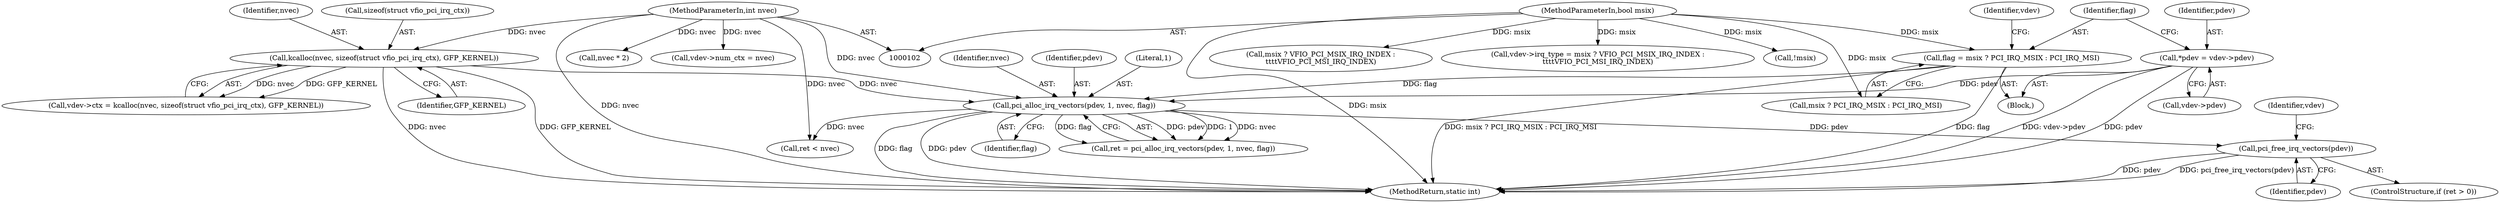 digraph "0_linux_05692d7005a364add85c6e25a6c4447ce08f913a_0@API" {
"1000161" [label="(Call,pci_free_irq_vectors(pdev))"];
"1000147" [label="(Call,pci_alloc_irq_vectors(pdev, 1, nvec, flag))"];
"1000108" [label="(Call,*pdev = vdev->pdev)"];
"1000132" [label="(Call,kcalloc(nvec, sizeof(struct vfio_pci_irq_ctx), GFP_KERNEL))"];
"1000104" [label="(MethodParameterIn,int nvec)"];
"1000114" [label="(Call,flag = msix ? PCI_IRQ_MSIX : PCI_IRQ_MSI)"];
"1000105" [label="(MethodParameterIn,bool msix)"];
"1000133" [label="(Identifier,nvec)"];
"1000116" [label="(Call,msix ? PCI_IRQ_MSIX : PCI_IRQ_MSI)"];
"1000161" [label="(Call,pci_free_irq_vectors(pdev))"];
"1000124" [label="(Identifier,vdev)"];
"1000114" [label="(Call,flag = msix ? PCI_IRQ_MSIX : PCI_IRQ_MSI)"];
"1000128" [label="(Call,vdev->ctx = kcalloc(nvec, sizeof(struct vfio_pci_irq_ctx), GFP_KERNEL))"];
"1000150" [label="(Identifier,nvec)"];
"1000200" [label="(MethodReturn,static int)"];
"1000134" [label="(Call,sizeof(struct vfio_pci_irq_ctx))"];
"1000115" [label="(Identifier,flag)"];
"1000174" [label="(Call,vdev->irq_type = msix ? VFIO_PCI_MSIX_IRQ_INDEX :\n\t\t\t\tVFIO_PCI_MSI_IRQ_INDEX)"];
"1000110" [label="(Call,vdev->pdev)"];
"1000162" [label="(Identifier,pdev)"];
"1000105" [label="(MethodParameterIn,bool msix)"];
"1000145" [label="(Call,ret = pci_alloc_irq_vectors(pdev, 1, nvec, flag))"];
"1000157" [label="(ControlStructure,if (ret > 0))"];
"1000108" [label="(Call,*pdev = vdev->pdev)"];
"1000183" [label="(Call,!msix)"];
"1000178" [label="(Call,msix ? VFIO_PCI_MSIX_IRQ_INDEX :\n\t\t\t\tVFIO_PCI_MSI_IRQ_INDEX)"];
"1000106" [label="(Block,)"];
"1000148" [label="(Identifier,pdev)"];
"1000149" [label="(Literal,1)"];
"1000153" [label="(Call,ret < nvec)"];
"1000109" [label="(Identifier,pdev)"];
"1000132" [label="(Call,kcalloc(nvec, sizeof(struct vfio_pci_irq_ctx), GFP_KERNEL))"];
"1000147" [label="(Call,pci_alloc_irq_vectors(pdev, 1, nvec, flag))"];
"1000193" [label="(Call,nvec * 2)"];
"1000104" [label="(MethodParameterIn,int nvec)"];
"1000151" [label="(Identifier,flag)"];
"1000169" [label="(Call,vdev->num_ctx = nvec)"];
"1000165" [label="(Identifier,vdev)"];
"1000136" [label="(Identifier,GFP_KERNEL)"];
"1000161" -> "1000157"  [label="AST: "];
"1000161" -> "1000162"  [label="CFG: "];
"1000162" -> "1000161"  [label="AST: "];
"1000165" -> "1000161"  [label="CFG: "];
"1000161" -> "1000200"  [label="DDG: pdev"];
"1000161" -> "1000200"  [label="DDG: pci_free_irq_vectors(pdev)"];
"1000147" -> "1000161"  [label="DDG: pdev"];
"1000147" -> "1000145"  [label="AST: "];
"1000147" -> "1000151"  [label="CFG: "];
"1000148" -> "1000147"  [label="AST: "];
"1000149" -> "1000147"  [label="AST: "];
"1000150" -> "1000147"  [label="AST: "];
"1000151" -> "1000147"  [label="AST: "];
"1000145" -> "1000147"  [label="CFG: "];
"1000147" -> "1000200"  [label="DDG: flag"];
"1000147" -> "1000200"  [label="DDG: pdev"];
"1000147" -> "1000145"  [label="DDG: pdev"];
"1000147" -> "1000145"  [label="DDG: 1"];
"1000147" -> "1000145"  [label="DDG: nvec"];
"1000147" -> "1000145"  [label="DDG: flag"];
"1000108" -> "1000147"  [label="DDG: pdev"];
"1000132" -> "1000147"  [label="DDG: nvec"];
"1000104" -> "1000147"  [label="DDG: nvec"];
"1000114" -> "1000147"  [label="DDG: flag"];
"1000147" -> "1000153"  [label="DDG: nvec"];
"1000108" -> "1000106"  [label="AST: "];
"1000108" -> "1000110"  [label="CFG: "];
"1000109" -> "1000108"  [label="AST: "];
"1000110" -> "1000108"  [label="AST: "];
"1000115" -> "1000108"  [label="CFG: "];
"1000108" -> "1000200"  [label="DDG: vdev->pdev"];
"1000108" -> "1000200"  [label="DDG: pdev"];
"1000132" -> "1000128"  [label="AST: "];
"1000132" -> "1000136"  [label="CFG: "];
"1000133" -> "1000132"  [label="AST: "];
"1000134" -> "1000132"  [label="AST: "];
"1000136" -> "1000132"  [label="AST: "];
"1000128" -> "1000132"  [label="CFG: "];
"1000132" -> "1000200"  [label="DDG: nvec"];
"1000132" -> "1000200"  [label="DDG: GFP_KERNEL"];
"1000132" -> "1000128"  [label="DDG: nvec"];
"1000132" -> "1000128"  [label="DDG: GFP_KERNEL"];
"1000104" -> "1000132"  [label="DDG: nvec"];
"1000104" -> "1000102"  [label="AST: "];
"1000104" -> "1000200"  [label="DDG: nvec"];
"1000104" -> "1000153"  [label="DDG: nvec"];
"1000104" -> "1000169"  [label="DDG: nvec"];
"1000104" -> "1000193"  [label="DDG: nvec"];
"1000114" -> "1000106"  [label="AST: "];
"1000114" -> "1000116"  [label="CFG: "];
"1000115" -> "1000114"  [label="AST: "];
"1000116" -> "1000114"  [label="AST: "];
"1000124" -> "1000114"  [label="CFG: "];
"1000114" -> "1000200"  [label="DDG: flag"];
"1000114" -> "1000200"  [label="DDG: msix ? PCI_IRQ_MSIX : PCI_IRQ_MSI"];
"1000105" -> "1000114"  [label="DDG: msix"];
"1000105" -> "1000102"  [label="AST: "];
"1000105" -> "1000200"  [label="DDG: msix"];
"1000105" -> "1000116"  [label="DDG: msix"];
"1000105" -> "1000174"  [label="DDG: msix"];
"1000105" -> "1000178"  [label="DDG: msix"];
"1000105" -> "1000183"  [label="DDG: msix"];
}
